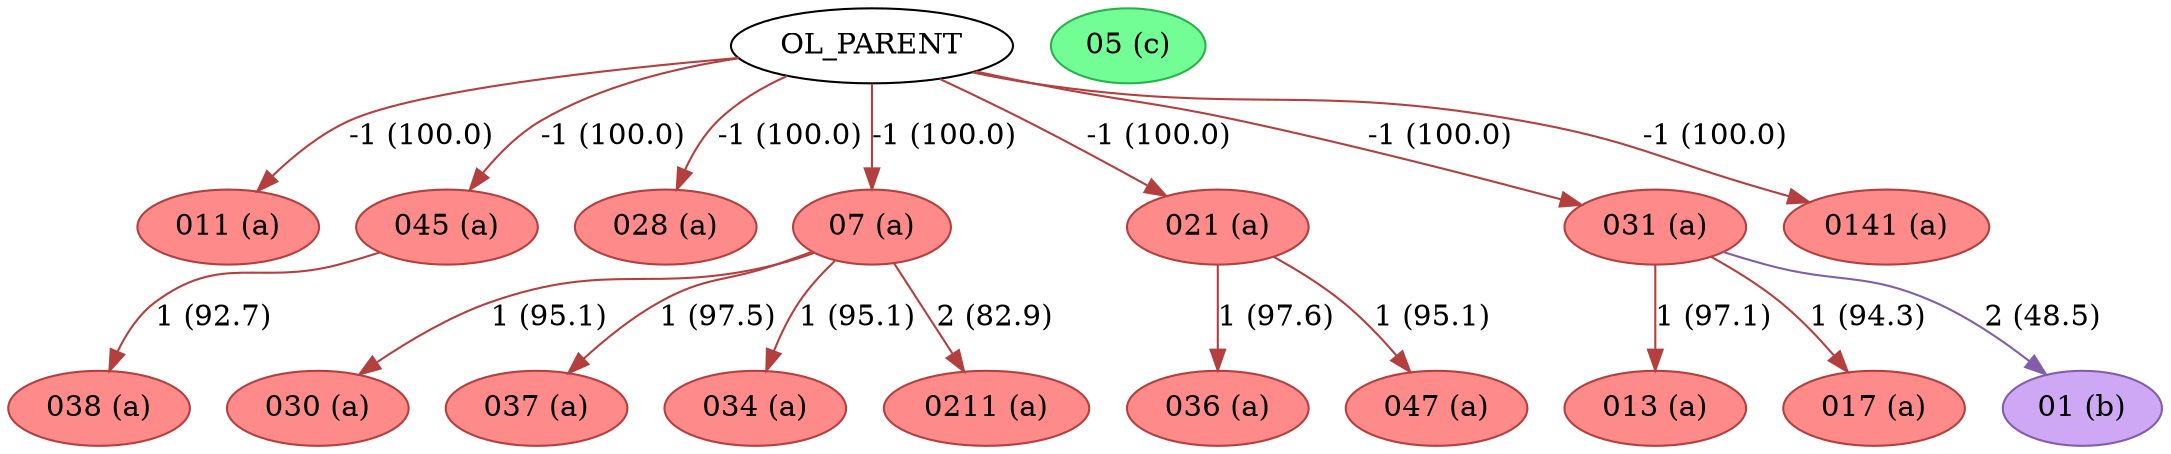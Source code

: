strict digraph G {
"013 (a)" [fillcolor="#FF8A8A", color="#b43f3f", style=filled];
"011 (a)" [fillcolor="#FF8A8A", color="#b43f3f", style=filled];
"017 (a)" [fillcolor="#FF8A8A", color="#b43f3f", style=filled];
"045 (a)" [fillcolor="#FF8A8A", color="#b43f3f", style=filled];
"01 (b)" [fillcolor="#CEA8F4", color="#835da9", style=filled];
"05 (c)" [fillcolor="#72FE95", color="#27b34a", style=filled];
"030 (a)" [fillcolor="#FF8A8A", color="#b43f3f", style=filled];
"028 (a)" [fillcolor="#FF8A8A", color="#b43f3f", style=filled];
"037 (a)" [fillcolor="#FF8A8A", color="#b43f3f", style=filled];
"036 (a)" [fillcolor="#FF8A8A", color="#b43f3f", style=filled];
"07 (a)" [fillcolor="#FF8A8A", color="#b43f3f", style=filled];
"038 (a)" [fillcolor="#FF8A8A", color="#b43f3f", style=filled];
"021 (a)" [fillcolor="#FF8A8A", color="#b43f3f", style=filled];
OL_PARENT;
"034 (a)" [fillcolor="#FF8A8A", color="#b43f3f", style=filled];
"047 (a)" [fillcolor="#FF8A8A", color="#b43f3f", style=filled];
"031 (a)" [fillcolor="#FF8A8A", color="#b43f3f", style=filled];
"0141 (a)" [fillcolor="#FF8A8A", color="#b43f3f", style=filled];
"0211 (a)" [fillcolor="#FF8A8A", color="#b43f3f", style=filled];
"045 (a)" -> "038 (a)"  [color="#b43f3f", label="1 (92.7)"];
"07 (a)" -> "034 (a)"  [color="#b43f3f", label="1 (95.1)"];
"07 (a)" -> "030 (a)"  [color="#b43f3f", label="1 (95.1)"];
"07 (a)" -> "0211 (a)"  [color="#b43f3f", label="2 (82.9)"];
"07 (a)" -> "037 (a)"  [color="#b43f3f", label="1 (97.5)"];
"021 (a)" -> "036 (a)"  [color="#b43f3f", label="1 (97.6)"];
"021 (a)" -> "047 (a)"  [color="#b43f3f", label="1 (95.1)"];
OL_PARENT -> "07 (a)"  [color="#b43f3f", label="-1 (100.0)"];
OL_PARENT -> "028 (a)"  [color="#b43f3f", label="-1 (100.0)"];
OL_PARENT -> "011 (a)"  [color="#b43f3f", label="-1 (100.0)"];
OL_PARENT -> "045 (a)"  [color="#b43f3f", label="-1 (100.0)"];
OL_PARENT -> "021 (a)"  [color="#b43f3f", label="-1 (100.0)"];
OL_PARENT -> "0141 (a)"  [color="#b43f3f", label="-1 (100.0)"];
OL_PARENT -> "031 (a)"  [color="#b43f3f", label="-1 (100.0)"];
"031 (a)" -> "01 (b)"  [color="#835da9", label="2 (48.5)"];
"031 (a)" -> "017 (a)"  [color="#b43f3f", label="1 (94.3)"];
"031 (a)" -> "013 (a)"  [color="#b43f3f", label="1 (97.1)"];
}
